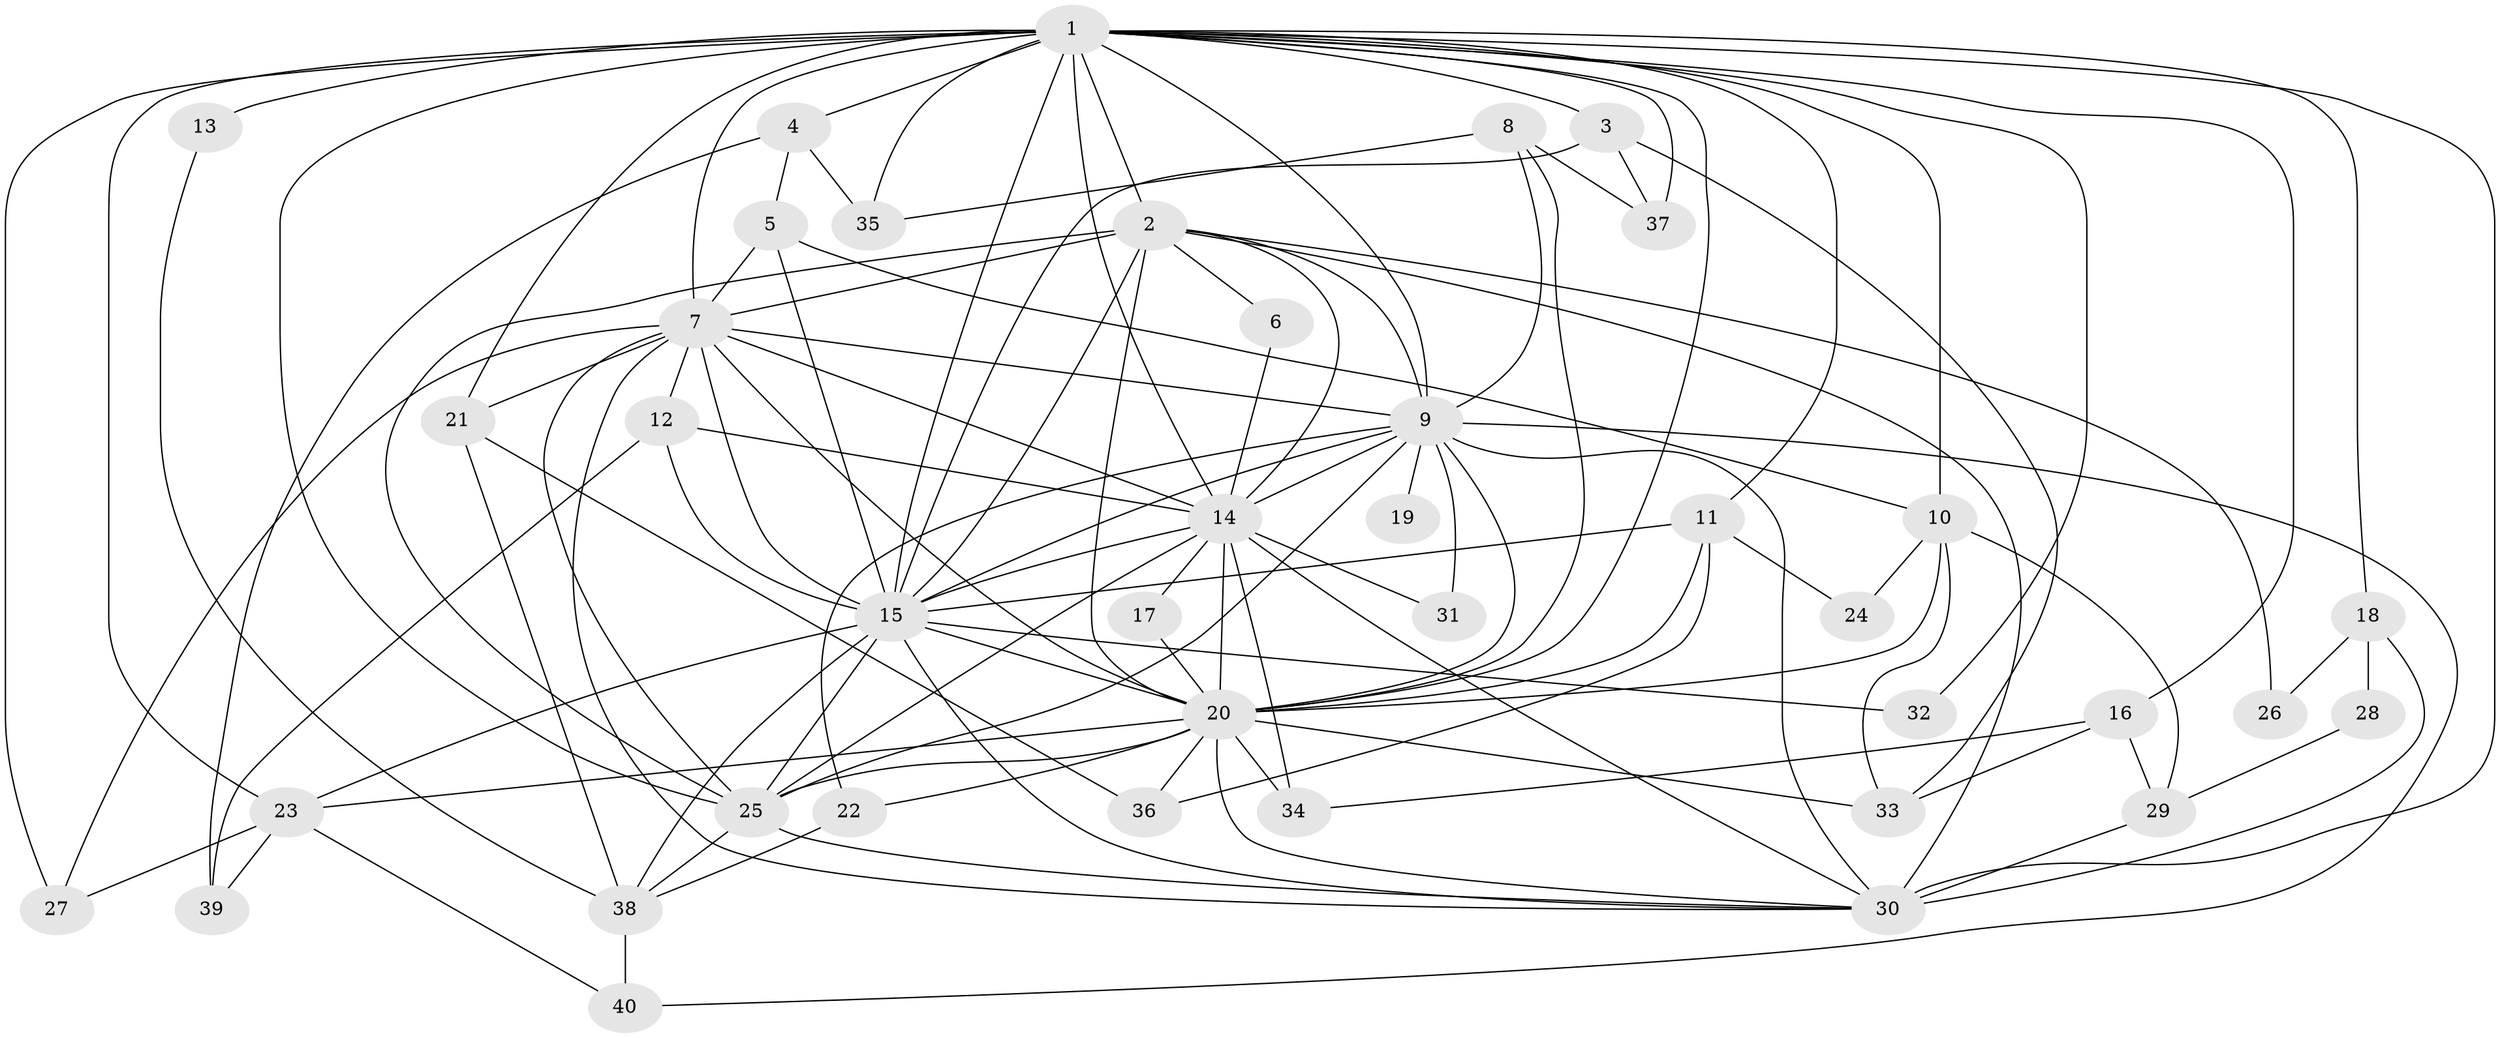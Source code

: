 // original degree distribution, {22: 0.012658227848101266, 15: 0.02531645569620253, 17: 0.012658227848101266, 19: 0.05063291139240506, 14: 0.02531645569620253, 3: 0.17721518987341772, 8: 0.012658227848101266, 5: 0.05063291139240506, 4: 0.08860759493670886, 2: 0.5189873417721519, 7: 0.012658227848101266, 6: 0.012658227848101266}
// Generated by graph-tools (version 1.1) at 2025/01/03/09/25 03:01:21]
// undirected, 40 vertices, 112 edges
graph export_dot {
graph [start="1"]
  node [color=gray90,style=filled];
  1;
  2;
  3;
  4;
  5;
  6;
  7;
  8;
  9;
  10;
  11;
  12;
  13;
  14;
  15;
  16;
  17;
  18;
  19;
  20;
  21;
  22;
  23;
  24;
  25;
  26;
  27;
  28;
  29;
  30;
  31;
  32;
  33;
  34;
  35;
  36;
  37;
  38;
  39;
  40;
  1 -- 2 [weight=2.0];
  1 -- 3 [weight=1.0];
  1 -- 4 [weight=1.0];
  1 -- 7 [weight=3.0];
  1 -- 9 [weight=2.0];
  1 -- 10 [weight=2.0];
  1 -- 11 [weight=1.0];
  1 -- 13 [weight=2.0];
  1 -- 14 [weight=3.0];
  1 -- 15 [weight=2.0];
  1 -- 16 [weight=1.0];
  1 -- 18 [weight=1.0];
  1 -- 20 [weight=2.0];
  1 -- 21 [weight=1.0];
  1 -- 23 [weight=1.0];
  1 -- 25 [weight=3.0];
  1 -- 27 [weight=1.0];
  1 -- 30 [weight=4.0];
  1 -- 32 [weight=1.0];
  1 -- 35 [weight=1.0];
  1 -- 37 [weight=1.0];
  2 -- 6 [weight=1.0];
  2 -- 7 [weight=1.0];
  2 -- 9 [weight=1.0];
  2 -- 14 [weight=2.0];
  2 -- 15 [weight=2.0];
  2 -- 20 [weight=2.0];
  2 -- 25 [weight=2.0];
  2 -- 26 [weight=1.0];
  2 -- 30 [weight=1.0];
  3 -- 15 [weight=1.0];
  3 -- 33 [weight=1.0];
  3 -- 37 [weight=1.0];
  4 -- 5 [weight=1.0];
  4 -- 35 [weight=1.0];
  4 -- 39 [weight=1.0];
  5 -- 7 [weight=1.0];
  5 -- 10 [weight=1.0];
  5 -- 15 [weight=1.0];
  6 -- 14 [weight=1.0];
  7 -- 9 [weight=1.0];
  7 -- 12 [weight=1.0];
  7 -- 14 [weight=1.0];
  7 -- 15 [weight=1.0];
  7 -- 20 [weight=1.0];
  7 -- 21 [weight=1.0];
  7 -- 25 [weight=1.0];
  7 -- 27 [weight=1.0];
  7 -- 30 [weight=1.0];
  8 -- 9 [weight=1.0];
  8 -- 20 [weight=1.0];
  8 -- 35 [weight=1.0];
  8 -- 37 [weight=1.0];
  9 -- 14 [weight=1.0];
  9 -- 15 [weight=1.0];
  9 -- 19 [weight=1.0];
  9 -- 20 [weight=1.0];
  9 -- 22 [weight=1.0];
  9 -- 25 [weight=2.0];
  9 -- 30 [weight=2.0];
  9 -- 31 [weight=1.0];
  9 -- 40 [weight=1.0];
  10 -- 20 [weight=1.0];
  10 -- 24 [weight=1.0];
  10 -- 29 [weight=1.0];
  10 -- 33 [weight=2.0];
  11 -- 15 [weight=1.0];
  11 -- 20 [weight=1.0];
  11 -- 24 [weight=1.0];
  11 -- 36 [weight=1.0];
  12 -- 14 [weight=1.0];
  12 -- 15 [weight=1.0];
  12 -- 39 [weight=1.0];
  13 -- 38 [weight=1.0];
  14 -- 15 [weight=2.0];
  14 -- 17 [weight=1.0];
  14 -- 20 [weight=2.0];
  14 -- 25 [weight=1.0];
  14 -- 30 [weight=1.0];
  14 -- 31 [weight=2.0];
  14 -- 34 [weight=1.0];
  15 -- 20 [weight=1.0];
  15 -- 23 [weight=1.0];
  15 -- 25 [weight=1.0];
  15 -- 30 [weight=1.0];
  15 -- 32 [weight=2.0];
  15 -- 38 [weight=1.0];
  16 -- 29 [weight=1.0];
  16 -- 33 [weight=2.0];
  16 -- 34 [weight=1.0];
  17 -- 20 [weight=1.0];
  18 -- 26 [weight=1.0];
  18 -- 28 [weight=1.0];
  18 -- 30 [weight=2.0];
  20 -- 22 [weight=1.0];
  20 -- 23 [weight=1.0];
  20 -- 25 [weight=2.0];
  20 -- 30 [weight=2.0];
  20 -- 33 [weight=1.0];
  20 -- 34 [weight=1.0];
  20 -- 36 [weight=1.0];
  21 -- 36 [weight=1.0];
  21 -- 38 [weight=1.0];
  22 -- 38 [weight=1.0];
  23 -- 27 [weight=1.0];
  23 -- 39 [weight=1.0];
  23 -- 40 [weight=1.0];
  25 -- 30 [weight=1.0];
  25 -- 38 [weight=1.0];
  28 -- 29 [weight=1.0];
  29 -- 30 [weight=1.0];
  38 -- 40 [weight=2.0];
}
